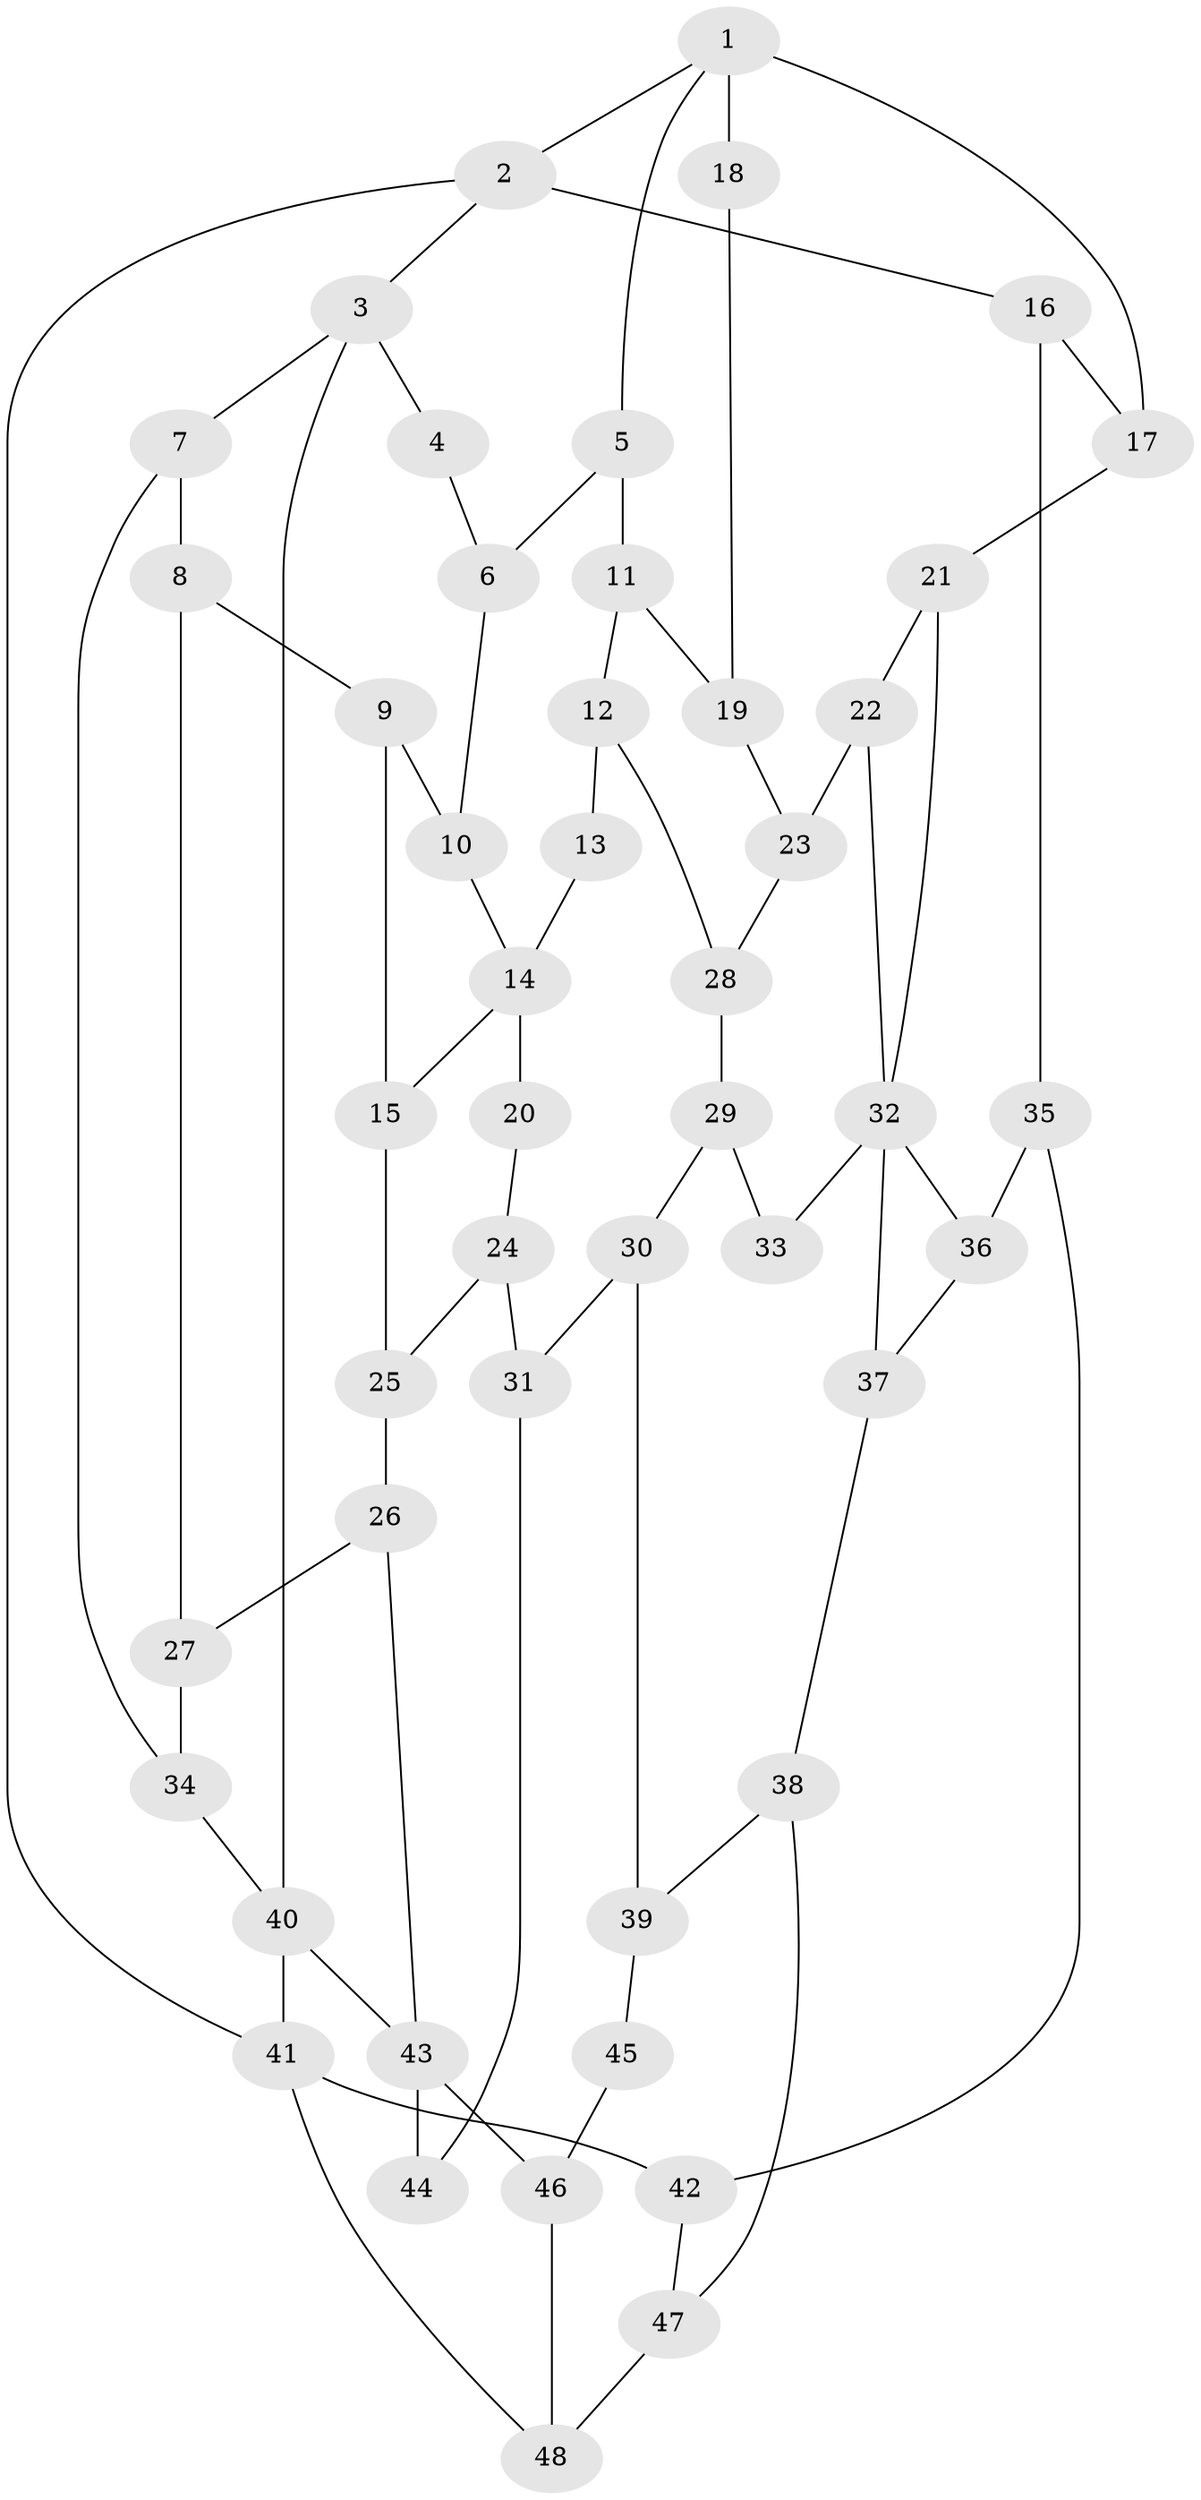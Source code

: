 // original degree distribution, {3: 0.030303030303030304, 5: 0.42424242424242425, 4: 0.2878787878787879, 6: 0.25757575757575757}
// Generated by graph-tools (version 1.1) at 2025/54/03/04/25 22:54:39]
// undirected, 48 vertices, 73 edges
graph export_dot {
  node [color=gray90,style=filled];
  1;
  2;
  3;
  4;
  5;
  6;
  7;
  8;
  9;
  10;
  11;
  12;
  13;
  14;
  15;
  16;
  17;
  18;
  19;
  20;
  21;
  22;
  23;
  24;
  25;
  26;
  27;
  28;
  29;
  30;
  31;
  32;
  33;
  34;
  35;
  36;
  37;
  38;
  39;
  40;
  41;
  42;
  43;
  44;
  45;
  46;
  47;
  48;
  1 -- 2 [weight=1.0];
  1 -- 5 [weight=1.0];
  1 -- 17 [weight=1.0];
  1 -- 18 [weight=2.0];
  2 -- 3 [weight=1.0];
  2 -- 16 [weight=1.0];
  2 -- 41 [weight=1.0];
  3 -- 4 [weight=1.0];
  3 -- 7 [weight=1.0];
  3 -- 40 [weight=1.0];
  4 -- 6 [weight=1.0];
  5 -- 6 [weight=1.0];
  5 -- 11 [weight=1.0];
  6 -- 10 [weight=1.0];
  7 -- 8 [weight=1.0];
  7 -- 34 [weight=1.0];
  8 -- 9 [weight=1.0];
  8 -- 27 [weight=1.0];
  9 -- 10 [weight=1.0];
  9 -- 15 [weight=1.0];
  10 -- 14 [weight=1.0];
  11 -- 12 [weight=1.0];
  11 -- 19 [weight=1.0];
  12 -- 13 [weight=1.0];
  12 -- 28 [weight=1.0];
  13 -- 14 [weight=2.0];
  14 -- 15 [weight=1.0];
  14 -- 20 [weight=2.0];
  15 -- 25 [weight=1.0];
  16 -- 17 [weight=1.0];
  16 -- 35 [weight=1.0];
  17 -- 21 [weight=1.0];
  18 -- 19 [weight=1.0];
  19 -- 23 [weight=1.0];
  20 -- 24 [weight=1.0];
  21 -- 22 [weight=1.0];
  21 -- 32 [weight=1.0];
  22 -- 23 [weight=1.0];
  22 -- 32 [weight=1.0];
  23 -- 28 [weight=1.0];
  24 -- 25 [weight=1.0];
  24 -- 31 [weight=1.0];
  25 -- 26 [weight=1.0];
  26 -- 27 [weight=1.0];
  26 -- 43 [weight=1.0];
  27 -- 34 [weight=1.0];
  28 -- 29 [weight=1.0];
  29 -- 30 [weight=1.0];
  29 -- 33 [weight=1.0];
  30 -- 31 [weight=1.0];
  30 -- 39 [weight=1.0];
  31 -- 44 [weight=1.0];
  32 -- 33 [weight=2.0];
  32 -- 36 [weight=1.0];
  32 -- 37 [weight=1.0];
  34 -- 40 [weight=1.0];
  35 -- 36 [weight=1.0];
  35 -- 42 [weight=1.0];
  36 -- 37 [weight=1.0];
  37 -- 38 [weight=1.0];
  38 -- 39 [weight=1.0];
  38 -- 47 [weight=1.0];
  39 -- 45 [weight=1.0];
  40 -- 41 [weight=1.0];
  40 -- 43 [weight=1.0];
  41 -- 42 [weight=1.0];
  41 -- 48 [weight=1.0];
  42 -- 47 [weight=1.0];
  43 -- 44 [weight=2.0];
  43 -- 46 [weight=2.0];
  45 -- 46 [weight=2.0];
  46 -- 48 [weight=2.0];
  47 -- 48 [weight=2.0];
}
